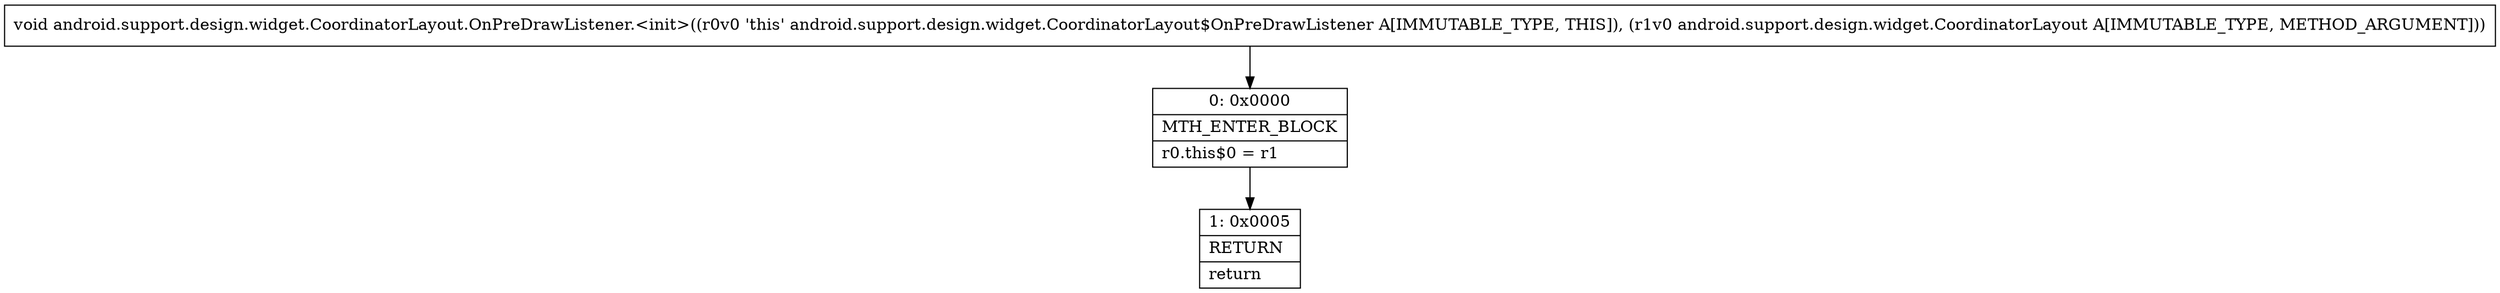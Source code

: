 digraph "CFG forandroid.support.design.widget.CoordinatorLayout.OnPreDrawListener.\<init\>(Landroid\/support\/design\/widget\/CoordinatorLayout;)V" {
Node_0 [shape=record,label="{0\:\ 0x0000|MTH_ENTER_BLOCK\l|r0.this$0 = r1\l}"];
Node_1 [shape=record,label="{1\:\ 0x0005|RETURN\l|return\l}"];
MethodNode[shape=record,label="{void android.support.design.widget.CoordinatorLayout.OnPreDrawListener.\<init\>((r0v0 'this' android.support.design.widget.CoordinatorLayout$OnPreDrawListener A[IMMUTABLE_TYPE, THIS]), (r1v0 android.support.design.widget.CoordinatorLayout A[IMMUTABLE_TYPE, METHOD_ARGUMENT])) }"];
MethodNode -> Node_0;
Node_0 -> Node_1;
}

